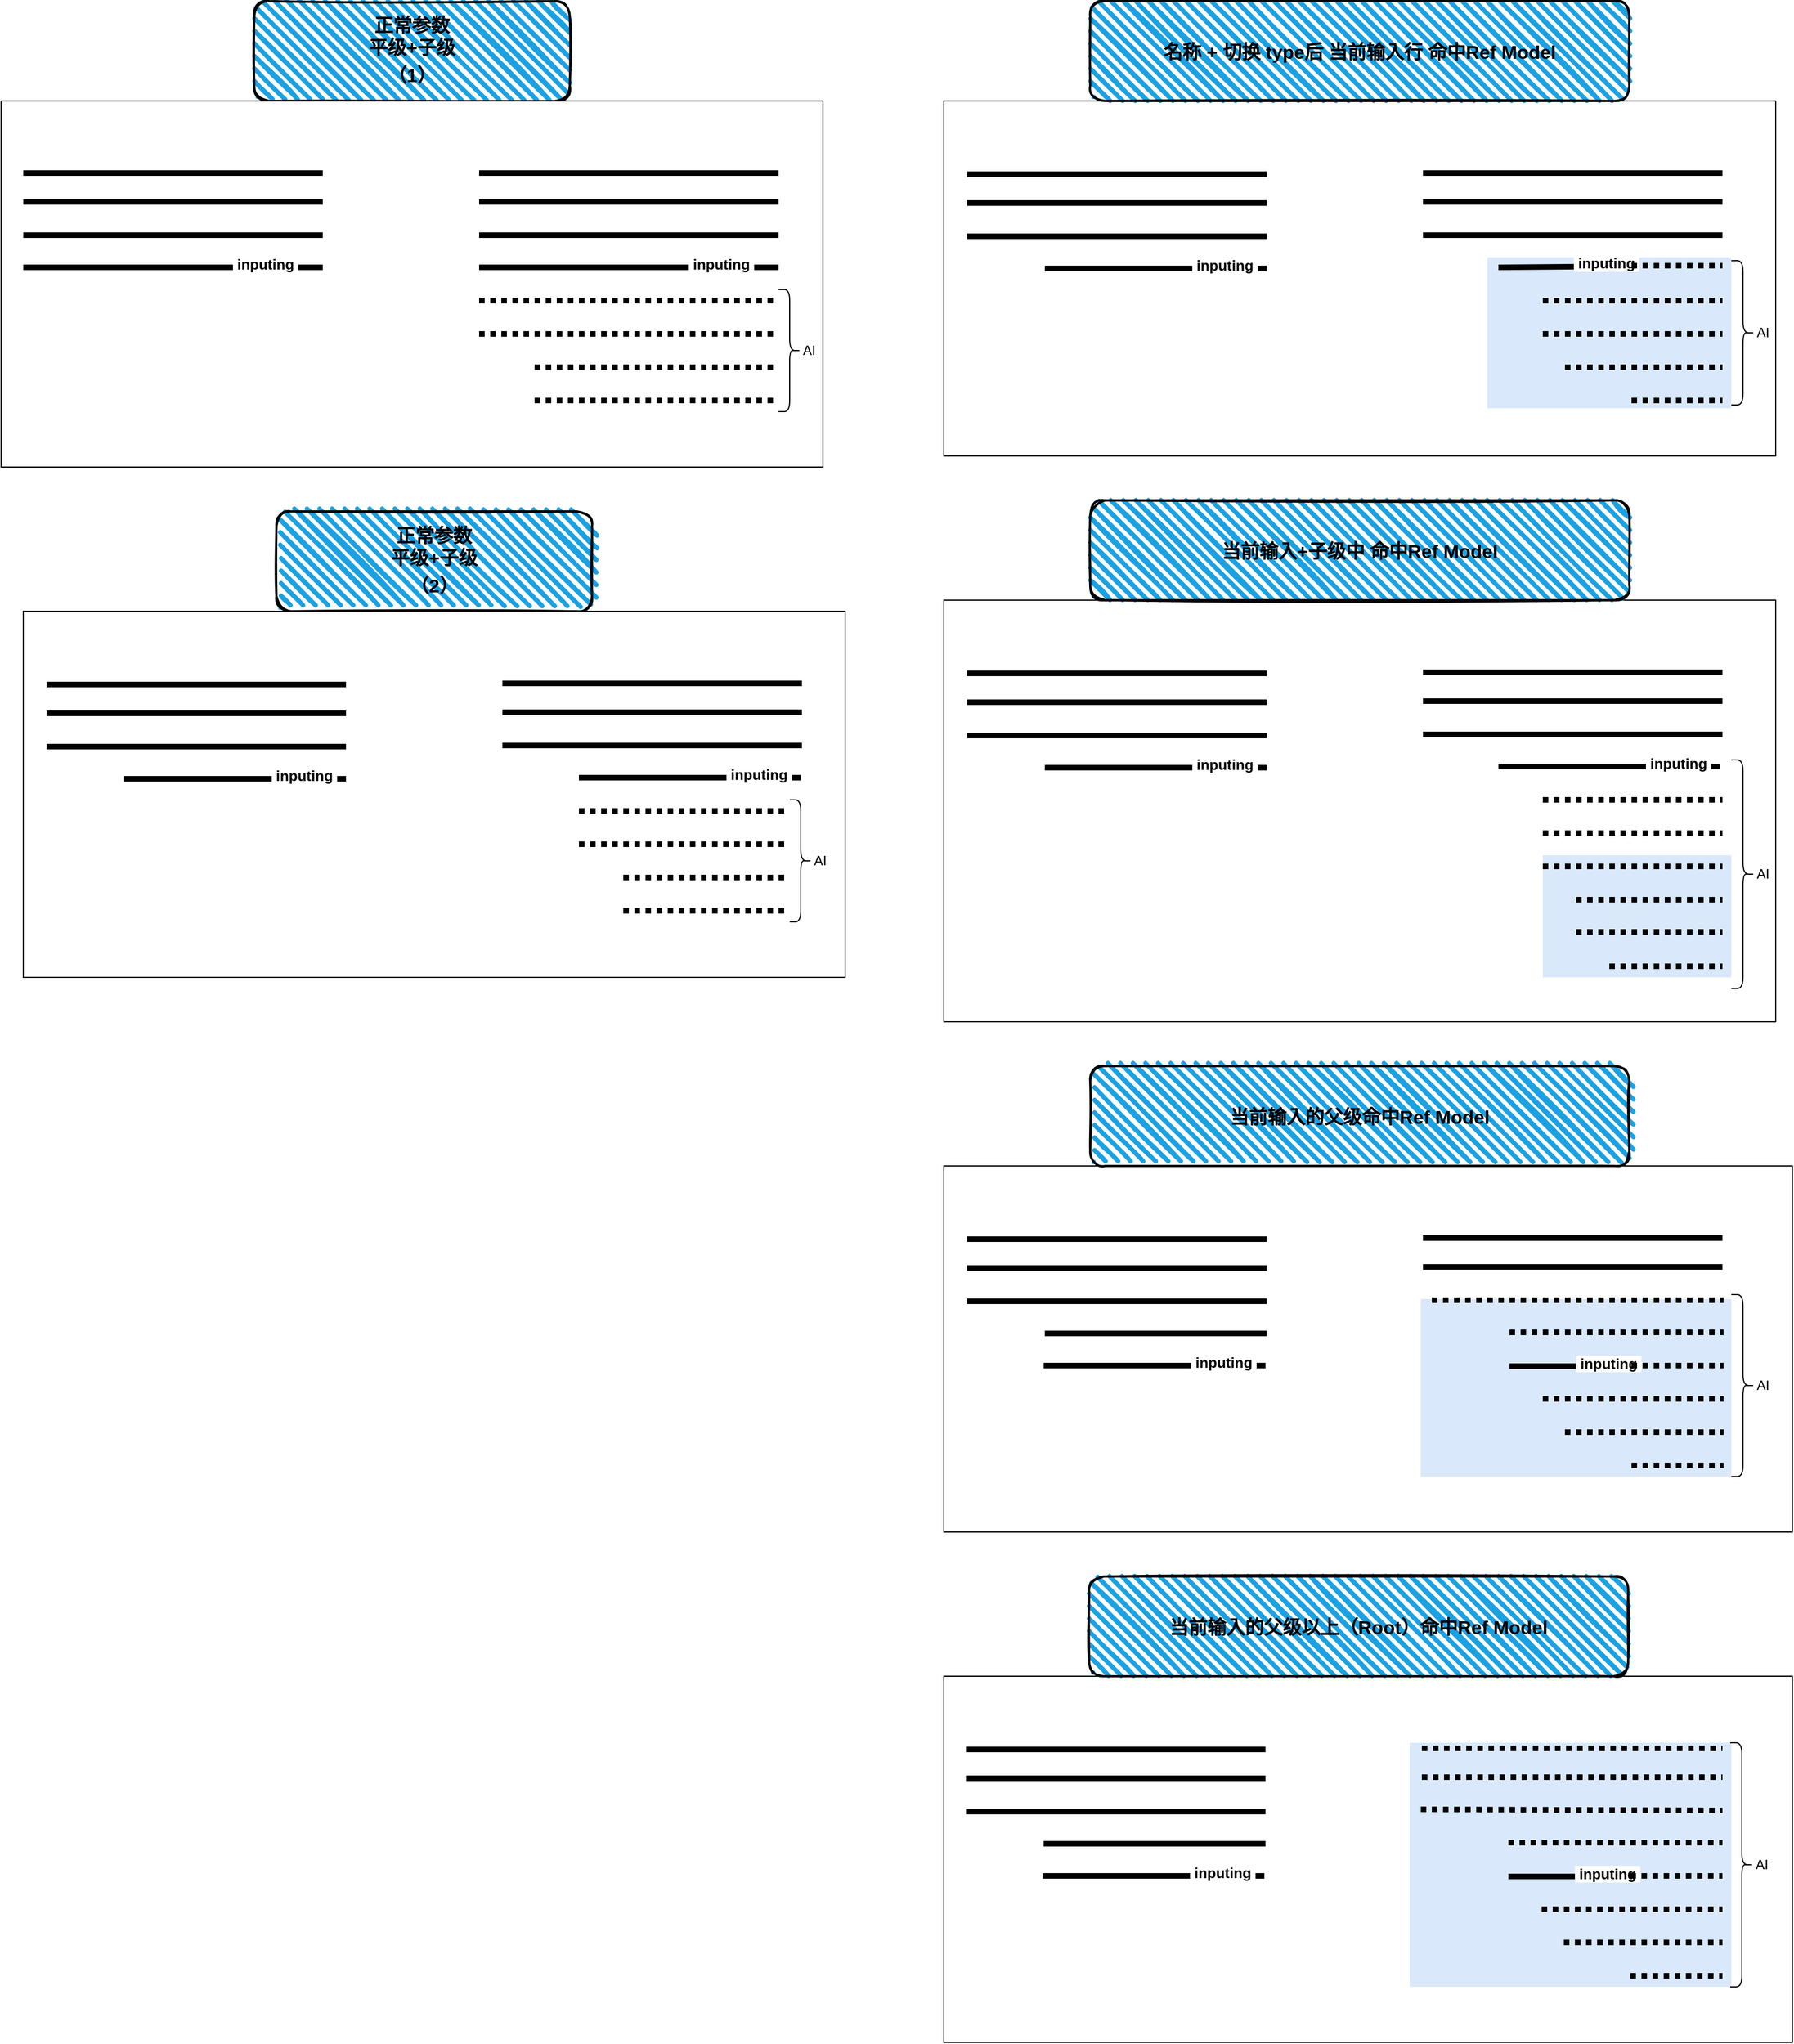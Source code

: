 <mxfile version="24.6.4" type="github">
  <diagram name="第 1 页" id="EeZ5rZGlugQ-Jx4Wtcbi">
    <mxGraphModel dx="3420" dy="1433" grid="1" gridSize="10" guides="1" tooltips="1" connect="1" arrows="1" fold="1" page="1" pageScale="1" pageWidth="827" pageHeight="1169" math="0" shadow="0">
      <root>
        <mxCell id="0" />
        <mxCell id="1" parent="0" />
        <mxCell id="GUqVhu9UTtbnG5ZzC5dU-78" value="" style="group" parent="1" vertex="1" connectable="0">
          <mxGeometry x="-690" y="540" width="741" height="420" as="geometry" />
        </mxCell>
        <mxCell id="GUqVhu9UTtbnG5ZzC5dU-77" value="&lt;font style=&quot;font-size: 17px;&quot;&gt;&lt;b&gt;&lt;font style=&quot;font-size: 17px;&quot;&gt;正常参数&lt;br&gt;平级+子级&lt;br&gt;&lt;/font&gt;&lt;/b&gt;&lt;b&gt;&lt;font style=&quot;font-size: 17px;&quot;&gt;（2）&lt;/font&gt;&lt;/b&gt;&lt;/font&gt;&lt;b&gt;&lt;font style=&quot;font-size: 20px;&quot;&gt;&lt;br&gt;&lt;/font&gt;&lt;/b&gt;" style="rounded=1;whiteSpace=wrap;html=1;strokeWidth=2;fillWeight=4;hachureGap=8;hachureAngle=45;fillColor=#1ba1e2;sketch=1;container=0;" parent="GUqVhu9UTtbnG5ZzC5dU-78" vertex="1">
          <mxGeometry x="228.25" width="284.5" height="90" as="geometry" />
        </mxCell>
        <mxCell id="GUqVhu9UTtbnG5ZzC5dU-25" value="" style="rounded=0;whiteSpace=wrap;html=1;container=0;" parent="GUqVhu9UTtbnG5ZzC5dU-78" vertex="1">
          <mxGeometry y="90" width="741" height="330" as="geometry" />
        </mxCell>
        <mxCell id="GUqVhu9UTtbnG5ZzC5dU-26" value="" style="endArrow=none;html=1;rounded=0;strokeWidth=5;" parent="GUqVhu9UTtbnG5ZzC5dU-78" edge="1">
          <mxGeometry width="50" height="50" relative="1" as="geometry">
            <mxPoint x="21" y="156" as="sourcePoint" />
            <mxPoint x="291" y="156" as="targetPoint" />
          </mxGeometry>
        </mxCell>
        <mxCell id="GUqVhu9UTtbnG5ZzC5dU-27" value="" style="endArrow=none;html=1;rounded=0;strokeWidth=5;" parent="GUqVhu9UTtbnG5ZzC5dU-78" edge="1">
          <mxGeometry width="50" height="50" relative="1" as="geometry">
            <mxPoint x="21" y="182" as="sourcePoint" />
            <mxPoint x="291" y="182" as="targetPoint" />
          </mxGeometry>
        </mxCell>
        <mxCell id="GUqVhu9UTtbnG5ZzC5dU-28" value="" style="endArrow=none;html=1;rounded=0;strokeWidth=5;" parent="GUqVhu9UTtbnG5ZzC5dU-78" edge="1">
          <mxGeometry width="50" height="50" relative="1" as="geometry">
            <mxPoint x="21" y="212" as="sourcePoint" />
            <mxPoint x="291" y="212" as="targetPoint" />
          </mxGeometry>
        </mxCell>
        <mxCell id="GUqVhu9UTtbnG5ZzC5dU-30" value="" style="endArrow=none;html=1;rounded=0;strokeWidth=5;" parent="GUqVhu9UTtbnG5ZzC5dU-78" edge="1">
          <mxGeometry width="50" height="50" relative="1" as="geometry">
            <mxPoint x="432" y="155" as="sourcePoint" />
            <mxPoint x="702" y="155" as="targetPoint" />
          </mxGeometry>
        </mxCell>
        <mxCell id="GUqVhu9UTtbnG5ZzC5dU-31" value="" style="endArrow=none;html=1;rounded=0;strokeWidth=5;" parent="GUqVhu9UTtbnG5ZzC5dU-78" edge="1">
          <mxGeometry width="50" height="50" relative="1" as="geometry">
            <mxPoint x="432" y="181" as="sourcePoint" />
            <mxPoint x="702" y="181" as="targetPoint" />
          </mxGeometry>
        </mxCell>
        <mxCell id="GUqVhu9UTtbnG5ZzC5dU-32" value="" style="endArrow=none;html=1;rounded=0;strokeWidth=5;" parent="GUqVhu9UTtbnG5ZzC5dU-78" edge="1">
          <mxGeometry width="50" height="50" relative="1" as="geometry">
            <mxPoint x="432" y="211" as="sourcePoint" />
            <mxPoint x="702" y="211" as="targetPoint" />
          </mxGeometry>
        </mxCell>
        <mxCell id="GUqVhu9UTtbnG5ZzC5dU-34" value="" style="endArrow=none;html=1;rounded=0;strokeWidth=5;dashed=1;dashPattern=1 1;" parent="GUqVhu9UTtbnG5ZzC5dU-78" edge="1">
          <mxGeometry width="50" height="50" relative="1" as="geometry">
            <mxPoint x="501" y="270" as="sourcePoint" />
            <mxPoint x="691" y="270" as="targetPoint" />
          </mxGeometry>
        </mxCell>
        <mxCell id="GUqVhu9UTtbnG5ZzC5dU-35" value="" style="endArrow=none;html=1;rounded=0;strokeWidth=5;dashed=1;dashPattern=1 1;" parent="GUqVhu9UTtbnG5ZzC5dU-78" edge="1">
          <mxGeometry width="50" height="50" relative="1" as="geometry">
            <mxPoint x="541" y="360" as="sourcePoint" />
            <mxPoint x="691" y="360" as="targetPoint" />
          </mxGeometry>
        </mxCell>
        <mxCell id="GUqVhu9UTtbnG5ZzC5dU-36" value="" style="endArrow=none;html=1;rounded=0;strokeWidth=5;dashed=1;dashPattern=1 1;" parent="GUqVhu9UTtbnG5ZzC5dU-78" edge="1">
          <mxGeometry width="50" height="50" relative="1" as="geometry">
            <mxPoint x="501" y="300" as="sourcePoint" />
            <mxPoint x="691" y="300" as="targetPoint" />
          </mxGeometry>
        </mxCell>
        <mxCell id="GUqVhu9UTtbnG5ZzC5dU-37" value="" style="endArrow=none;html=1;rounded=0;strokeWidth=5;dashed=1;dashPattern=1 1;" parent="GUqVhu9UTtbnG5ZzC5dU-78" edge="1">
          <mxGeometry width="50" height="50" relative="1" as="geometry">
            <mxPoint x="541" y="330" as="sourcePoint" />
            <mxPoint x="691" y="330" as="targetPoint" />
          </mxGeometry>
        </mxCell>
        <mxCell id="GUqVhu9UTtbnG5ZzC5dU-39" value="AI" style="shape=curlyBracket;whiteSpace=wrap;html=1;rounded=1;flipH=1;labelPosition=right;verticalLabelPosition=middle;align=left;verticalAlign=middle;container=0;" parent="GUqVhu9UTtbnG5ZzC5dU-78" vertex="1">
          <mxGeometry x="691" y="260" width="20" height="110" as="geometry" />
        </mxCell>
        <mxCell id="GUqVhu9UTtbnG5ZzC5dU-42" value="" style="endArrow=none;html=1;rounded=0;strokeWidth=5;" parent="GUqVhu9UTtbnG5ZzC5dU-78" edge="1">
          <mxGeometry width="50" height="50" relative="1" as="geometry">
            <mxPoint x="91" y="241" as="sourcePoint" />
            <mxPoint x="291" y="241" as="targetPoint" />
          </mxGeometry>
        </mxCell>
        <mxCell id="GUqVhu9UTtbnG5ZzC5dU-43" value="&lt;b&gt;&lt;font style=&quot;font-size: 13px;&quot;&gt;&amp;nbsp;inputing&amp;nbsp;&lt;/font&gt;&lt;/b&gt;" style="edgeLabel;html=1;align=center;verticalAlign=middle;resizable=0;points=[];container=0;" parent="GUqVhu9UTtbnG5ZzC5dU-42" vertex="1" connectable="0">
          <mxGeometry x="0.615" y="3" relative="1" as="geometry">
            <mxPoint as="offset" />
          </mxGeometry>
        </mxCell>
        <mxCell id="GUqVhu9UTtbnG5ZzC5dU-48" value="" style="endArrow=none;html=1;rounded=0;strokeWidth=5;" parent="GUqVhu9UTtbnG5ZzC5dU-78" edge="1">
          <mxGeometry width="50" height="50" relative="1" as="geometry">
            <mxPoint x="501" y="240" as="sourcePoint" />
            <mxPoint x="701" y="240" as="targetPoint" />
          </mxGeometry>
        </mxCell>
        <mxCell id="GUqVhu9UTtbnG5ZzC5dU-49" value="&lt;b&gt;&lt;font style=&quot;font-size: 13px;&quot;&gt;&amp;nbsp;inputing&amp;nbsp;&lt;/font&gt;&lt;/b&gt;" style="edgeLabel;html=1;align=center;verticalAlign=middle;resizable=0;points=[];container=0;" parent="GUqVhu9UTtbnG5ZzC5dU-48" vertex="1" connectable="0">
          <mxGeometry x="0.615" y="3" relative="1" as="geometry">
            <mxPoint as="offset" />
          </mxGeometry>
        </mxCell>
        <mxCell id="GUqVhu9UTtbnG5ZzC5dU-79" value="" style="group" parent="1" vertex="1" connectable="0">
          <mxGeometry x="-710" y="80" width="741" height="420" as="geometry" />
        </mxCell>
        <mxCell id="GUqVhu9UTtbnG5ZzC5dU-19" value="&lt;font style=&quot;font-size: 17px;&quot;&gt;&lt;b&gt;&lt;font style=&quot;font-size: 17px;&quot;&gt;正常参数&lt;br&gt;平级+子级&lt;br&gt;&lt;/font&gt;&lt;/b&gt;&lt;b&gt;&lt;font style=&quot;font-size: 17px;&quot;&gt;（1）&lt;/font&gt;&lt;/b&gt;&lt;/font&gt;&lt;b&gt;&lt;font style=&quot;font-size: 20px;&quot;&gt;&lt;br&gt;&lt;/font&gt;&lt;/b&gt;" style="rounded=1;whiteSpace=wrap;html=1;strokeWidth=2;fillWeight=4;hachureGap=8;hachureAngle=45;fillColor=#1ba1e2;sketch=1;container=0;" parent="GUqVhu9UTtbnG5ZzC5dU-79" vertex="1">
          <mxGeometry x="228.25" width="284.5" height="90" as="geometry" />
        </mxCell>
        <mxCell id="GUqVhu9UTtbnG5ZzC5dU-17" value="" style="rounded=0;whiteSpace=wrap;html=1;container=0;" parent="GUqVhu9UTtbnG5ZzC5dU-79" vertex="1">
          <mxGeometry y="90" width="741" height="330" as="geometry" />
        </mxCell>
        <mxCell id="GUqVhu9UTtbnG5ZzC5dU-5" value="" style="endArrow=none;html=1;rounded=0;strokeWidth=5;" parent="GUqVhu9UTtbnG5ZzC5dU-79" edge="1">
          <mxGeometry width="50" height="50" relative="1" as="geometry">
            <mxPoint x="20" y="155" as="sourcePoint" />
            <mxPoint x="290" y="155" as="targetPoint" />
          </mxGeometry>
        </mxCell>
        <mxCell id="GUqVhu9UTtbnG5ZzC5dU-6" value="" style="endArrow=none;html=1;rounded=0;strokeWidth=5;" parent="GUqVhu9UTtbnG5ZzC5dU-79" edge="1">
          <mxGeometry width="50" height="50" relative="1" as="geometry">
            <mxPoint x="20" y="181" as="sourcePoint" />
            <mxPoint x="290" y="181" as="targetPoint" />
          </mxGeometry>
        </mxCell>
        <mxCell id="GUqVhu9UTtbnG5ZzC5dU-7" value="" style="endArrow=none;html=1;rounded=0;strokeWidth=5;" parent="GUqVhu9UTtbnG5ZzC5dU-79" edge="1">
          <mxGeometry width="50" height="50" relative="1" as="geometry">
            <mxPoint x="20" y="211" as="sourcePoint" />
            <mxPoint x="290" y="211" as="targetPoint" />
          </mxGeometry>
        </mxCell>
        <mxCell id="GUqVhu9UTtbnG5ZzC5dU-8" value="" style="endArrow=none;html=1;rounded=0;strokeWidth=5;" parent="GUqVhu9UTtbnG5ZzC5dU-79" edge="1">
          <mxGeometry width="50" height="50" relative="1" as="geometry">
            <mxPoint x="20" y="240" as="sourcePoint" />
            <mxPoint x="290" y="240" as="targetPoint" />
          </mxGeometry>
        </mxCell>
        <mxCell id="GUqVhu9UTtbnG5ZzC5dU-40" value="&lt;b&gt;&lt;font style=&quot;font-size: 13px;&quot;&gt;&amp;nbsp;inputing&amp;nbsp;&lt;/font&gt;&lt;/b&gt;" style="edgeLabel;html=1;align=center;verticalAlign=middle;resizable=0;points=[];container=0;" parent="GUqVhu9UTtbnG5ZzC5dU-8" vertex="1" connectable="0">
          <mxGeometry x="0.615" y="3" relative="1" as="geometry">
            <mxPoint as="offset" />
          </mxGeometry>
        </mxCell>
        <mxCell id="GUqVhu9UTtbnG5ZzC5dU-9" value="" style="endArrow=none;html=1;rounded=0;strokeWidth=5;" parent="GUqVhu9UTtbnG5ZzC5dU-79" edge="1">
          <mxGeometry width="50" height="50" relative="1" as="geometry">
            <mxPoint x="431" y="155" as="sourcePoint" />
            <mxPoint x="701" y="155" as="targetPoint" />
          </mxGeometry>
        </mxCell>
        <mxCell id="GUqVhu9UTtbnG5ZzC5dU-10" value="" style="endArrow=none;html=1;rounded=0;strokeWidth=5;" parent="GUqVhu9UTtbnG5ZzC5dU-79" edge="1">
          <mxGeometry width="50" height="50" relative="1" as="geometry">
            <mxPoint x="431" y="181" as="sourcePoint" />
            <mxPoint x="701" y="181" as="targetPoint" />
          </mxGeometry>
        </mxCell>
        <mxCell id="GUqVhu9UTtbnG5ZzC5dU-11" value="" style="endArrow=none;html=1;rounded=0;strokeWidth=5;" parent="GUqVhu9UTtbnG5ZzC5dU-79" edge="1">
          <mxGeometry width="50" height="50" relative="1" as="geometry">
            <mxPoint x="431" y="211" as="sourcePoint" />
            <mxPoint x="701" y="211" as="targetPoint" />
          </mxGeometry>
        </mxCell>
        <mxCell id="GUqVhu9UTtbnG5ZzC5dU-13" value="" style="endArrow=none;html=1;rounded=0;strokeWidth=5;dashed=1;dashPattern=1 1;" parent="GUqVhu9UTtbnG5ZzC5dU-79" edge="1">
          <mxGeometry width="50" height="50" relative="1" as="geometry">
            <mxPoint x="431" y="270" as="sourcePoint" />
            <mxPoint x="701" y="270" as="targetPoint" />
          </mxGeometry>
        </mxCell>
        <mxCell id="GUqVhu9UTtbnG5ZzC5dU-14" value="" style="endArrow=none;html=1;rounded=0;strokeWidth=5;dashed=1;dashPattern=1 1;" parent="GUqVhu9UTtbnG5ZzC5dU-79" edge="1">
          <mxGeometry width="50" height="50" relative="1" as="geometry">
            <mxPoint x="481" y="360" as="sourcePoint" />
            <mxPoint x="701" y="360" as="targetPoint" />
          </mxGeometry>
        </mxCell>
        <mxCell id="GUqVhu9UTtbnG5ZzC5dU-15" value="" style="endArrow=none;html=1;rounded=0;strokeWidth=5;dashed=1;dashPattern=1 1;" parent="GUqVhu9UTtbnG5ZzC5dU-79" edge="1">
          <mxGeometry width="50" height="50" relative="1" as="geometry">
            <mxPoint x="431" y="300" as="sourcePoint" />
            <mxPoint x="701" y="300" as="targetPoint" />
          </mxGeometry>
        </mxCell>
        <mxCell id="GUqVhu9UTtbnG5ZzC5dU-16" value="" style="endArrow=none;html=1;rounded=0;strokeWidth=5;dashed=1;dashPattern=1 1;" parent="GUqVhu9UTtbnG5ZzC5dU-79" edge="1">
          <mxGeometry width="50" height="50" relative="1" as="geometry">
            <mxPoint x="481" y="330" as="sourcePoint" />
            <mxPoint x="701" y="330" as="targetPoint" />
          </mxGeometry>
        </mxCell>
        <mxCell id="GUqVhu9UTtbnG5ZzC5dU-21" value="AI" style="shape=curlyBracket;whiteSpace=wrap;html=1;rounded=1;flipH=1;labelPosition=right;verticalLabelPosition=middle;align=left;verticalAlign=middle;container=0;" parent="GUqVhu9UTtbnG5ZzC5dU-79" vertex="1">
          <mxGeometry x="701" y="260" width="20" height="110" as="geometry" />
        </mxCell>
        <mxCell id="GUqVhu9UTtbnG5ZzC5dU-46" value="" style="endArrow=none;html=1;rounded=0;strokeWidth=5;" parent="GUqVhu9UTtbnG5ZzC5dU-79" edge="1">
          <mxGeometry width="50" height="50" relative="1" as="geometry">
            <mxPoint x="431" y="240" as="sourcePoint" />
            <mxPoint x="701" y="240" as="targetPoint" />
          </mxGeometry>
        </mxCell>
        <mxCell id="GUqVhu9UTtbnG5ZzC5dU-47" value="&lt;b&gt;&lt;font style=&quot;font-size: 13px;&quot;&gt;&amp;nbsp;inputing&amp;nbsp;&lt;/font&gt;&lt;/b&gt;" style="edgeLabel;html=1;align=center;verticalAlign=middle;resizable=0;points=[];container=0;" parent="GUqVhu9UTtbnG5ZzC5dU-46" vertex="1" connectable="0">
          <mxGeometry x="0.615" y="3" relative="1" as="geometry">
            <mxPoint as="offset" />
          </mxGeometry>
        </mxCell>
        <mxCell id="GUqVhu9UTtbnG5ZzC5dU-116" value="" style="group" parent="1" vertex="1" connectable="0">
          <mxGeometry x="140.01" y="80" width="749.99" height="410" as="geometry" />
        </mxCell>
        <mxCell id="GUqVhu9UTtbnG5ZzC5dU-57" value="" style="rounded=0;whiteSpace=wrap;html=1;container=0;" parent="GUqVhu9UTtbnG5ZzC5dU-116" vertex="1">
          <mxGeometry y="90" width="749.99" height="320" as="geometry" />
        </mxCell>
        <mxCell id="GUqVhu9UTtbnG5ZzC5dU-114" value="" style="rounded=0;whiteSpace=wrap;html=1;dashed=1;dashPattern=8 8;strokeWidth=2;shadow=0;glass=0;fillStyle=auto;fillColor=#dae8fc;strokeColor=none;" parent="GUqVhu9UTtbnG5ZzC5dU-116" vertex="1">
          <mxGeometry x="489.99" y="231" width="220" height="136" as="geometry" />
        </mxCell>
        <mxCell id="GUqVhu9UTtbnG5ZzC5dU-58" value="" style="endArrow=none;html=1;rounded=0;strokeWidth=5;" parent="GUqVhu9UTtbnG5ZzC5dU-116" edge="1">
          <mxGeometry width="50" height="50" relative="1" as="geometry">
            <mxPoint x="20.99" y="156" as="sourcePoint" />
            <mxPoint x="290.99" y="156" as="targetPoint" />
          </mxGeometry>
        </mxCell>
        <mxCell id="GUqVhu9UTtbnG5ZzC5dU-59" value="" style="endArrow=none;html=1;rounded=0;strokeWidth=5;" parent="GUqVhu9UTtbnG5ZzC5dU-116" edge="1">
          <mxGeometry width="50" height="50" relative="1" as="geometry">
            <mxPoint x="20.99" y="182" as="sourcePoint" />
            <mxPoint x="290.99" y="182" as="targetPoint" />
          </mxGeometry>
        </mxCell>
        <mxCell id="GUqVhu9UTtbnG5ZzC5dU-60" value="" style="endArrow=none;html=1;rounded=0;strokeWidth=5;" parent="GUqVhu9UTtbnG5ZzC5dU-116" edge="1">
          <mxGeometry width="50" height="50" relative="1" as="geometry">
            <mxPoint x="20.99" y="212" as="sourcePoint" />
            <mxPoint x="290.99" y="212" as="targetPoint" />
          </mxGeometry>
        </mxCell>
        <mxCell id="GUqVhu9UTtbnG5ZzC5dU-61" value="" style="endArrow=none;html=1;rounded=0;strokeWidth=5;" parent="GUqVhu9UTtbnG5ZzC5dU-116" edge="1">
          <mxGeometry width="50" height="50" relative="1" as="geometry">
            <mxPoint x="431.99" y="155" as="sourcePoint" />
            <mxPoint x="701.99" y="155" as="targetPoint" />
          </mxGeometry>
        </mxCell>
        <mxCell id="GUqVhu9UTtbnG5ZzC5dU-62" value="" style="endArrow=none;html=1;rounded=0;strokeWidth=5;" parent="GUqVhu9UTtbnG5ZzC5dU-116" edge="1">
          <mxGeometry width="50" height="50" relative="1" as="geometry">
            <mxPoint x="431.99" y="181" as="sourcePoint" />
            <mxPoint x="701.99" y="181" as="targetPoint" />
          </mxGeometry>
        </mxCell>
        <mxCell id="GUqVhu9UTtbnG5ZzC5dU-63" value="" style="endArrow=none;html=1;rounded=0;strokeWidth=5;" parent="GUqVhu9UTtbnG5ZzC5dU-116" edge="1">
          <mxGeometry width="50" height="50" relative="1" as="geometry">
            <mxPoint x="431.99" y="211" as="sourcePoint" />
            <mxPoint x="701.99" y="211" as="targetPoint" />
          </mxGeometry>
        </mxCell>
        <mxCell id="GUqVhu9UTtbnG5ZzC5dU-64" value="" style="endArrow=none;html=1;rounded=0;strokeWidth=5;dashed=1;dashPattern=1 1;" parent="GUqVhu9UTtbnG5ZzC5dU-116" edge="1">
          <mxGeometry width="50" height="50" relative="1" as="geometry">
            <mxPoint x="539.99" y="270" as="sourcePoint" />
            <mxPoint x="701.99" y="270" as="targetPoint" />
          </mxGeometry>
        </mxCell>
        <mxCell id="GUqVhu9UTtbnG5ZzC5dU-65" value="" style="endArrow=none;html=1;rounded=0;strokeWidth=5;dashed=1;dashPattern=1 1;" parent="GUqVhu9UTtbnG5ZzC5dU-116" edge="1">
          <mxGeometry width="50" height="50" relative="1" as="geometry">
            <mxPoint x="619.99" y="360" as="sourcePoint" />
            <mxPoint x="701.99" y="360" as="targetPoint" />
          </mxGeometry>
        </mxCell>
        <mxCell id="GUqVhu9UTtbnG5ZzC5dU-66" value="" style="endArrow=none;html=1;rounded=0;strokeWidth=5;dashed=1;dashPattern=1 1;" parent="GUqVhu9UTtbnG5ZzC5dU-116" edge="1">
          <mxGeometry width="50" height="50" relative="1" as="geometry">
            <mxPoint x="539.99" y="300" as="sourcePoint" />
            <mxPoint x="701.99" y="300" as="targetPoint" />
          </mxGeometry>
        </mxCell>
        <mxCell id="GUqVhu9UTtbnG5ZzC5dU-67" value="" style="endArrow=none;html=1;rounded=0;strokeWidth=5;dashed=1;dashPattern=1 1;" parent="GUqVhu9UTtbnG5ZzC5dU-116" edge="1">
          <mxGeometry width="50" height="50" relative="1" as="geometry">
            <mxPoint x="559.99" y="330" as="sourcePoint" />
            <mxPoint x="701.99" y="330" as="targetPoint" />
          </mxGeometry>
        </mxCell>
        <mxCell id="GUqVhu9UTtbnG5ZzC5dU-69" value="" style="endArrow=none;html=1;rounded=0;strokeWidth=5;" parent="GUqVhu9UTtbnG5ZzC5dU-116" edge="1">
          <mxGeometry width="50" height="50" relative="1" as="geometry">
            <mxPoint x="90.99" y="241" as="sourcePoint" />
            <mxPoint x="290.99" y="241" as="targetPoint" />
          </mxGeometry>
        </mxCell>
        <mxCell id="GUqVhu9UTtbnG5ZzC5dU-70" value="&lt;b&gt;&lt;font style=&quot;font-size: 13px;&quot;&gt;&amp;nbsp;inputing&amp;nbsp;&lt;/font&gt;&lt;/b&gt;" style="edgeLabel;html=1;align=center;verticalAlign=middle;resizable=0;points=[];container=0;" parent="GUqVhu9UTtbnG5ZzC5dU-69" vertex="1" connectable="0">
          <mxGeometry x="0.615" y="3" relative="1" as="geometry">
            <mxPoint as="offset" />
          </mxGeometry>
        </mxCell>
        <mxCell id="GUqVhu9UTtbnG5ZzC5dU-71" value="" style="endArrow=none;html=1;rounded=0;strokeWidth=5;" parent="GUqVhu9UTtbnG5ZzC5dU-116" edge="1">
          <mxGeometry width="50" height="50" relative="1" as="geometry">
            <mxPoint x="499.99" y="240" as="sourcePoint" />
            <mxPoint x="619.99" y="239" as="targetPoint" />
          </mxGeometry>
        </mxCell>
        <mxCell id="GUqVhu9UTtbnG5ZzC5dU-72" value="&lt;b&gt;&lt;font style=&quot;font-size: 13px;&quot;&gt;&amp;nbsp;inputing&amp;nbsp;&lt;/font&gt;&lt;/b&gt;" style="edgeLabel;html=1;align=center;verticalAlign=middle;resizable=0;points=[];container=0;" parent="GUqVhu9UTtbnG5ZzC5dU-71" vertex="1" connectable="0">
          <mxGeometry x="0.615" y="3" relative="1" as="geometry">
            <mxPoint as="offset" />
          </mxGeometry>
        </mxCell>
        <mxCell id="GUqVhu9UTtbnG5ZzC5dU-81" value="" style="endArrow=none;html=1;rounded=0;strokeWidth=5;dashed=1;dashPattern=1 1;" parent="GUqVhu9UTtbnG5ZzC5dU-116" edge="1">
          <mxGeometry width="50" height="50" relative="1" as="geometry">
            <mxPoint x="619.99" y="238.5" as="sourcePoint" />
            <mxPoint x="701.99" y="238.5" as="targetPoint" />
          </mxGeometry>
        </mxCell>
        <mxCell id="GUqVhu9UTtbnG5ZzC5dU-82" value="&lt;span style=&quot;text-wrap: nowrap;&quot;&gt;&lt;font style=&quot;font-size: 17px;&quot;&gt;&lt;b&gt;名称 + 切换 type后 当前输入行 命中Ref Model&lt;/b&gt;&lt;/font&gt;&lt;/span&gt;&lt;b&gt;&lt;font style=&quot;font-size: 20px;&quot;&gt;&lt;br&gt;&lt;/font&gt;&lt;/b&gt;" style="rounded=1;whiteSpace=wrap;html=1;strokeWidth=2;fillWeight=4;hachureGap=8;hachureAngle=45;fillColor=#1ba1e2;sketch=1;container=0;" parent="GUqVhu9UTtbnG5ZzC5dU-116" vertex="1">
          <mxGeometry x="131.969" width="486.053" height="90" as="geometry" />
        </mxCell>
        <mxCell id="GUqVhu9UTtbnG5ZzC5dU-84" value="AI" style="shape=curlyBracket;whiteSpace=wrap;html=1;rounded=1;flipH=1;labelPosition=right;verticalLabelPosition=middle;align=left;verticalAlign=middle;container=0;" parent="GUqVhu9UTtbnG5ZzC5dU-116" vertex="1">
          <mxGeometry x="709.988" y="234" width="21.053" height="130" as="geometry" />
        </mxCell>
        <mxCell id="UPSfYfCzRxW8NA1D2qJu-28" value="" style="group" parent="1" vertex="1" connectable="0">
          <mxGeometry x="140" y="1500" width="765" height="420" as="geometry" />
        </mxCell>
        <mxCell id="UPSfYfCzRxW8NA1D2qJu-5" value="" style="rounded=0;whiteSpace=wrap;html=1;" parent="UPSfYfCzRxW8NA1D2qJu-28" vertex="1">
          <mxGeometry y="90" width="765" height="330" as="geometry" />
        </mxCell>
        <mxCell id="GUqVhu9UTtbnG5ZzC5dU-117" value="" style="rounded=0;whiteSpace=wrap;html=1;dashed=1;dashPattern=8 8;strokeWidth=2;shadow=0;glass=0;fillStyle=auto;fillColor=#dae8fc;strokeColor=none;" parent="UPSfYfCzRxW8NA1D2qJu-28" vertex="1">
          <mxGeometry x="420" y="150" width="290" height="220" as="geometry" />
        </mxCell>
        <mxCell id="GUqVhu9UTtbnG5ZzC5dU-118" value="" style="endArrow=none;html=1;rounded=0;strokeWidth=5;" parent="UPSfYfCzRxW8NA1D2qJu-28" edge="1">
          <mxGeometry width="50" height="50" relative="1" as="geometry">
            <mxPoint x="19.97" y="156" as="sourcePoint" />
            <mxPoint x="289.97" y="156" as="targetPoint" />
          </mxGeometry>
        </mxCell>
        <mxCell id="GUqVhu9UTtbnG5ZzC5dU-119" value="" style="endArrow=none;html=1;rounded=0;strokeWidth=5;" parent="UPSfYfCzRxW8NA1D2qJu-28" edge="1">
          <mxGeometry width="50" height="50" relative="1" as="geometry">
            <mxPoint x="19.97" y="182" as="sourcePoint" />
            <mxPoint x="289.97" y="182" as="targetPoint" />
          </mxGeometry>
        </mxCell>
        <mxCell id="GUqVhu9UTtbnG5ZzC5dU-120" value="" style="endArrow=none;html=1;rounded=0;strokeWidth=5;" parent="UPSfYfCzRxW8NA1D2qJu-28" edge="1">
          <mxGeometry width="50" height="50" relative="1" as="geometry">
            <mxPoint x="19.97" y="212" as="sourcePoint" />
            <mxPoint x="289.97" y="212" as="targetPoint" />
          </mxGeometry>
        </mxCell>
        <mxCell id="GUqVhu9UTtbnG5ZzC5dU-121" value="" style="endArrow=none;html=1;rounded=0;strokeWidth=5;dashed=1;dashPattern=1 1;" parent="UPSfYfCzRxW8NA1D2qJu-28" edge="1">
          <mxGeometry width="50" height="50" relative="1" as="geometry">
            <mxPoint x="430.97" y="155" as="sourcePoint" />
            <mxPoint x="702" y="155" as="targetPoint" />
          </mxGeometry>
        </mxCell>
        <mxCell id="GUqVhu9UTtbnG5ZzC5dU-122" value="" style="endArrow=none;html=1;rounded=0;strokeWidth=5;dashed=1;dashPattern=1 1;" parent="UPSfYfCzRxW8NA1D2qJu-28" edge="1">
          <mxGeometry width="50" height="50" relative="1" as="geometry">
            <mxPoint x="430.97" y="181" as="sourcePoint" />
            <mxPoint x="702" y="181" as="targetPoint" />
          </mxGeometry>
        </mxCell>
        <mxCell id="GUqVhu9UTtbnG5ZzC5dU-123" value="" style="endArrow=none;html=1;rounded=0;strokeWidth=5;dashed=1;dashPattern=1 1;labelBorderColor=none;" parent="UPSfYfCzRxW8NA1D2qJu-28" edge="1">
          <mxGeometry width="50" height="50" relative="1" as="geometry">
            <mxPoint x="430" y="210" as="sourcePoint" />
            <mxPoint x="702" y="211" as="targetPoint" />
          </mxGeometry>
        </mxCell>
        <mxCell id="GUqVhu9UTtbnG5ZzC5dU-124" value="" style="endArrow=none;html=1;rounded=0;strokeWidth=5;dashed=1;dashPattern=1 1;labelBorderColor=none;" parent="UPSfYfCzRxW8NA1D2qJu-28" edge="1">
          <mxGeometry width="50" height="50" relative="1" as="geometry">
            <mxPoint x="508.98" y="240" as="sourcePoint" />
            <mxPoint x="702" y="240" as="targetPoint" />
          </mxGeometry>
        </mxCell>
        <mxCell id="GUqVhu9UTtbnG5ZzC5dU-125" value="" style="endArrow=none;html=1;rounded=0;strokeWidth=5;dashed=1;dashPattern=1 1;labelBorderColor=none;" parent="UPSfYfCzRxW8NA1D2qJu-28" edge="1">
          <mxGeometry width="50" height="50" relative="1" as="geometry">
            <mxPoint x="618.97" y="360" as="sourcePoint" />
            <mxPoint x="702" y="360" as="targetPoint" />
          </mxGeometry>
        </mxCell>
        <mxCell id="GUqVhu9UTtbnG5ZzC5dU-126" value="" style="endArrow=none;html=1;rounded=0;strokeWidth=5;dashed=1;dashPattern=1 1;labelBorderColor=none;" parent="UPSfYfCzRxW8NA1D2qJu-28" edge="1">
          <mxGeometry width="50" height="50" relative="1" as="geometry">
            <mxPoint x="538.97" y="300" as="sourcePoint" />
            <mxPoint x="702" y="300" as="targetPoint" />
          </mxGeometry>
        </mxCell>
        <mxCell id="GUqVhu9UTtbnG5ZzC5dU-127" value="" style="endArrow=none;html=1;rounded=0;strokeWidth=5;dashed=1;dashPattern=1 1;labelBorderColor=none;" parent="UPSfYfCzRxW8NA1D2qJu-28" edge="1">
          <mxGeometry width="50" height="50" relative="1" as="geometry">
            <mxPoint x="558.97" y="330" as="sourcePoint" />
            <mxPoint x="702" y="330" as="targetPoint" />
          </mxGeometry>
        </mxCell>
        <mxCell id="GUqVhu9UTtbnG5ZzC5dU-128" value="" style="endArrow=none;html=1;rounded=0;strokeWidth=5;" parent="UPSfYfCzRxW8NA1D2qJu-28" edge="1">
          <mxGeometry width="50" height="50" relative="1" as="geometry">
            <mxPoint x="89.97" y="241" as="sourcePoint" />
            <mxPoint x="289.97" y="241" as="targetPoint" />
          </mxGeometry>
        </mxCell>
        <mxCell id="GUqVhu9UTtbnG5ZzC5dU-129" value="" style="endArrow=none;html=1;rounded=0;strokeWidth=5;labelBorderColor=none;" parent="UPSfYfCzRxW8NA1D2qJu-28" edge="1">
          <mxGeometry width="50" height="50" relative="1" as="geometry">
            <mxPoint x="508.98" y="270.5" as="sourcePoint" />
            <mxPoint x="618.97" y="270.5" as="targetPoint" />
          </mxGeometry>
        </mxCell>
        <mxCell id="GUqVhu9UTtbnG5ZzC5dU-130" value="&lt;b&gt;&lt;font style=&quot;font-size: 13px;&quot;&gt;&amp;nbsp;inputing&amp;nbsp;&lt;/font&gt;&lt;/b&gt;" style="edgeLabel;html=1;align=center;verticalAlign=middle;resizable=0;points=[];container=0;labelBorderColor=none;" parent="GUqVhu9UTtbnG5ZzC5dU-129" vertex="1" connectable="0">
          <mxGeometry x="0.615" y="3" relative="1" as="geometry">
            <mxPoint as="offset" />
          </mxGeometry>
        </mxCell>
        <mxCell id="GUqVhu9UTtbnG5ZzC5dU-131" value="" style="endArrow=none;html=1;rounded=0;strokeWidth=5;dashed=1;dashPattern=1 1;labelBorderColor=none;" parent="UPSfYfCzRxW8NA1D2qJu-28" edge="1">
          <mxGeometry width="50" height="50" relative="1" as="geometry">
            <mxPoint x="618.97" y="270" as="sourcePoint" />
            <mxPoint x="701.98" y="270" as="targetPoint" />
          </mxGeometry>
        </mxCell>
        <mxCell id="GUqVhu9UTtbnG5ZzC5dU-132" value="&lt;span style=&quot;text-wrap: nowrap;&quot;&gt;&lt;font style=&quot;font-size: 17px;&quot;&gt;&lt;b&gt;当前输入的父级以上（Root）命中Ref Model&lt;/b&gt;&lt;/font&gt;&lt;/span&gt;&lt;b&gt;&lt;font style=&quot;font-size: 20px;&quot;&gt;&lt;br&gt;&lt;/font&gt;&lt;/b&gt;" style="rounded=1;whiteSpace=wrap;html=1;strokeWidth=2;fillWeight=4;hachureGap=8;hachureAngle=45;fillColor=#1ba1e2;sketch=1;container=0;" parent="UPSfYfCzRxW8NA1D2qJu-28" vertex="1">
          <mxGeometry x="130.949" width="486.053" height="90" as="geometry" />
        </mxCell>
        <mxCell id="GUqVhu9UTtbnG5ZzC5dU-133" value="AI" style="shape=curlyBracket;whiteSpace=wrap;html=1;rounded=1;flipH=1;labelPosition=right;verticalLabelPosition=middle;align=left;verticalAlign=middle;container=0;" parent="UPSfYfCzRxW8NA1D2qJu-28" vertex="1">
          <mxGeometry x="708.98" y="150" width="21.05" height="220" as="geometry" />
        </mxCell>
        <mxCell id="GUqVhu9UTtbnG5ZzC5dU-134" value="" style="endArrow=none;html=1;rounded=0;strokeWidth=5;" parent="UPSfYfCzRxW8NA1D2qJu-28" edge="1">
          <mxGeometry width="50" height="50" relative="1" as="geometry">
            <mxPoint x="88.98" y="270" as="sourcePoint" />
            <mxPoint x="288.98" y="270" as="targetPoint" />
          </mxGeometry>
        </mxCell>
        <mxCell id="GUqVhu9UTtbnG5ZzC5dU-135" value="&lt;b&gt;&lt;font style=&quot;font-size: 13px;&quot;&gt;&amp;nbsp;inputing&amp;nbsp;&lt;/font&gt;&lt;/b&gt;" style="edgeLabel;html=1;align=center;verticalAlign=middle;resizable=0;points=[];container=0;" parent="GUqVhu9UTtbnG5ZzC5dU-134" vertex="1" connectable="0">
          <mxGeometry x="0.615" y="3" relative="1" as="geometry">
            <mxPoint as="offset" />
          </mxGeometry>
        </mxCell>
        <mxCell id="UPSfYfCzRxW8NA1D2qJu-29" value="" style="group" parent="1" vertex="1" connectable="0">
          <mxGeometry x="140" y="1040" width="765" height="420" as="geometry" />
        </mxCell>
        <mxCell id="UPSfYfCzRxW8NA1D2qJu-4" value="" style="rounded=0;whiteSpace=wrap;html=1;" parent="UPSfYfCzRxW8NA1D2qJu-29" vertex="1">
          <mxGeometry y="90" width="765" height="330" as="geometry" />
        </mxCell>
        <mxCell id="GUqVhu9UTtbnG5ZzC5dU-112" value="" style="rounded=0;whiteSpace=wrap;html=1;dashed=1;dashPattern=8 8;strokeWidth=2;shadow=0;glass=0;fillStyle=auto;fillColor=#dae8fc;strokeColor=none;" parent="UPSfYfCzRxW8NA1D2qJu-29" vertex="1">
          <mxGeometry x="429.99" y="210" width="280" height="160" as="geometry" />
        </mxCell>
        <mxCell id="GUqVhu9UTtbnG5ZzC5dU-88" value="" style="endArrow=none;html=1;rounded=0;strokeWidth=5;" parent="UPSfYfCzRxW8NA1D2qJu-29" edge="1">
          <mxGeometry width="50" height="50" relative="1" as="geometry">
            <mxPoint x="20.98" y="156" as="sourcePoint" />
            <mxPoint x="290.98" y="156" as="targetPoint" />
          </mxGeometry>
        </mxCell>
        <mxCell id="GUqVhu9UTtbnG5ZzC5dU-89" value="" style="endArrow=none;html=1;rounded=0;strokeWidth=5;" parent="UPSfYfCzRxW8NA1D2qJu-29" edge="1">
          <mxGeometry width="50" height="50" relative="1" as="geometry">
            <mxPoint x="20.98" y="182" as="sourcePoint" />
            <mxPoint x="290.98" y="182" as="targetPoint" />
          </mxGeometry>
        </mxCell>
        <mxCell id="GUqVhu9UTtbnG5ZzC5dU-90" value="" style="endArrow=none;html=1;rounded=0;strokeWidth=5;" parent="UPSfYfCzRxW8NA1D2qJu-29" edge="1">
          <mxGeometry width="50" height="50" relative="1" as="geometry">
            <mxPoint x="20.98" y="212" as="sourcePoint" />
            <mxPoint x="290.98" y="212" as="targetPoint" />
          </mxGeometry>
        </mxCell>
        <mxCell id="GUqVhu9UTtbnG5ZzC5dU-91" value="" style="endArrow=none;html=1;rounded=0;strokeWidth=5;" parent="UPSfYfCzRxW8NA1D2qJu-29" edge="1">
          <mxGeometry width="50" height="50" relative="1" as="geometry">
            <mxPoint x="431.98" y="155" as="sourcePoint" />
            <mxPoint x="701.98" y="155" as="targetPoint" />
          </mxGeometry>
        </mxCell>
        <mxCell id="GUqVhu9UTtbnG5ZzC5dU-92" value="" style="endArrow=none;html=1;rounded=0;strokeWidth=5;" parent="UPSfYfCzRxW8NA1D2qJu-29" edge="1">
          <mxGeometry width="50" height="50" relative="1" as="geometry">
            <mxPoint x="431.98" y="181" as="sourcePoint" />
            <mxPoint x="701.98" y="181" as="targetPoint" />
          </mxGeometry>
        </mxCell>
        <mxCell id="GUqVhu9UTtbnG5ZzC5dU-93" value="" style="endArrow=none;html=1;rounded=0;strokeWidth=5;dashed=1;dashPattern=1 1;labelBorderColor=none;" parent="UPSfYfCzRxW8NA1D2qJu-29" edge="1">
          <mxGeometry width="50" height="50" relative="1" as="geometry">
            <mxPoint x="439.98" y="211" as="sourcePoint" />
            <mxPoint x="702.99" y="211" as="targetPoint" />
          </mxGeometry>
        </mxCell>
        <mxCell id="GUqVhu9UTtbnG5ZzC5dU-94" value="" style="endArrow=none;html=1;rounded=0;strokeWidth=5;dashed=1;dashPattern=1 1;labelBorderColor=none;" parent="UPSfYfCzRxW8NA1D2qJu-29" edge="1">
          <mxGeometry width="50" height="50" relative="1" as="geometry">
            <mxPoint x="509.99" y="240" as="sourcePoint" />
            <mxPoint x="702.99" y="240" as="targetPoint" />
          </mxGeometry>
        </mxCell>
        <mxCell id="GUqVhu9UTtbnG5ZzC5dU-95" value="" style="endArrow=none;html=1;rounded=0;strokeWidth=5;dashed=1;dashPattern=1 1;labelBorderColor=none;" parent="UPSfYfCzRxW8NA1D2qJu-29" edge="1">
          <mxGeometry width="50" height="50" relative="1" as="geometry">
            <mxPoint x="619.98" y="360" as="sourcePoint" />
            <mxPoint x="702.99" y="360" as="targetPoint" />
          </mxGeometry>
        </mxCell>
        <mxCell id="GUqVhu9UTtbnG5ZzC5dU-96" value="" style="endArrow=none;html=1;rounded=0;strokeWidth=5;dashed=1;dashPattern=1 1;labelBorderColor=none;" parent="UPSfYfCzRxW8NA1D2qJu-29" edge="1">
          <mxGeometry width="50" height="50" relative="1" as="geometry">
            <mxPoint x="539.98" y="300" as="sourcePoint" />
            <mxPoint x="702.99" y="300" as="targetPoint" />
          </mxGeometry>
        </mxCell>
        <mxCell id="GUqVhu9UTtbnG5ZzC5dU-97" value="" style="endArrow=none;html=1;rounded=0;strokeWidth=5;dashed=1;dashPattern=1 1;labelBorderColor=none;" parent="UPSfYfCzRxW8NA1D2qJu-29" edge="1">
          <mxGeometry width="50" height="50" relative="1" as="geometry">
            <mxPoint x="559.98" y="330" as="sourcePoint" />
            <mxPoint x="702.99" y="330" as="targetPoint" />
          </mxGeometry>
        </mxCell>
        <mxCell id="GUqVhu9UTtbnG5ZzC5dU-98" value="" style="endArrow=none;html=1;rounded=0;strokeWidth=5;" parent="UPSfYfCzRxW8NA1D2qJu-29" edge="1">
          <mxGeometry width="50" height="50" relative="1" as="geometry">
            <mxPoint x="90.98" y="241" as="sourcePoint" />
            <mxPoint x="290.98" y="241" as="targetPoint" />
          </mxGeometry>
        </mxCell>
        <mxCell id="GUqVhu9UTtbnG5ZzC5dU-100" value="" style="endArrow=none;html=1;rounded=0;strokeWidth=5;labelBorderColor=none;" parent="UPSfYfCzRxW8NA1D2qJu-29" edge="1">
          <mxGeometry width="50" height="50" relative="1" as="geometry">
            <mxPoint x="509.99" y="270.5" as="sourcePoint" />
            <mxPoint x="619.98" y="270.5" as="targetPoint" />
          </mxGeometry>
        </mxCell>
        <mxCell id="GUqVhu9UTtbnG5ZzC5dU-101" value="&lt;b&gt;&lt;font style=&quot;font-size: 13px;&quot;&gt;&amp;nbsp;inputing&amp;nbsp;&lt;/font&gt;&lt;/b&gt;" style="edgeLabel;html=1;align=center;verticalAlign=middle;resizable=0;points=[];container=0;labelBorderColor=none;" parent="GUqVhu9UTtbnG5ZzC5dU-100" vertex="1" connectable="0">
          <mxGeometry x="0.615" y="3" relative="1" as="geometry">
            <mxPoint as="offset" />
          </mxGeometry>
        </mxCell>
        <mxCell id="GUqVhu9UTtbnG5ZzC5dU-102" value="" style="endArrow=none;html=1;rounded=0;strokeWidth=5;dashed=1;dashPattern=1 1;labelBorderColor=none;" parent="UPSfYfCzRxW8NA1D2qJu-29" edge="1">
          <mxGeometry width="50" height="50" relative="1" as="geometry">
            <mxPoint x="619.98" y="270" as="sourcePoint" />
            <mxPoint x="702.99" y="270" as="targetPoint" />
          </mxGeometry>
        </mxCell>
        <mxCell id="GUqVhu9UTtbnG5ZzC5dU-103" value="&lt;span style=&quot;text-wrap: nowrap;&quot;&gt;&lt;font style=&quot;font-size: 17px;&quot;&gt;&lt;b&gt;当前输入的父级命中Ref Model&lt;/b&gt;&lt;/font&gt;&lt;/span&gt;&lt;b&gt;&lt;font style=&quot;font-size: 20px;&quot;&gt;&lt;br&gt;&lt;/font&gt;&lt;/b&gt;" style="rounded=1;whiteSpace=wrap;html=1;strokeWidth=2;fillWeight=4;hachureGap=8;hachureAngle=45;fillColor=#1ba1e2;sketch=1;container=0;" parent="UPSfYfCzRxW8NA1D2qJu-29" vertex="1">
          <mxGeometry x="131.959" width="486.053" height="90" as="geometry" />
        </mxCell>
        <mxCell id="GUqVhu9UTtbnG5ZzC5dU-104" value="AI" style="shape=curlyBracket;whiteSpace=wrap;html=1;rounded=1;flipH=1;labelPosition=right;verticalLabelPosition=middle;align=left;verticalAlign=middle;container=0;" parent="UPSfYfCzRxW8NA1D2qJu-29" vertex="1">
          <mxGeometry x="709.99" y="206" width="21.05" height="164" as="geometry" />
        </mxCell>
        <mxCell id="GUqVhu9UTtbnG5ZzC5dU-105" value="" style="endArrow=none;html=1;rounded=0;strokeWidth=5;" parent="UPSfYfCzRxW8NA1D2qJu-29" edge="1">
          <mxGeometry width="50" height="50" relative="1" as="geometry">
            <mxPoint x="89.99" y="270" as="sourcePoint" />
            <mxPoint x="289.99" y="270" as="targetPoint" />
          </mxGeometry>
        </mxCell>
        <mxCell id="GUqVhu9UTtbnG5ZzC5dU-106" value="&lt;b&gt;&lt;font style=&quot;font-size: 13px;&quot;&gt;&amp;nbsp;inputing&amp;nbsp;&lt;/font&gt;&lt;/b&gt;" style="edgeLabel;html=1;align=center;verticalAlign=middle;resizable=0;points=[];container=0;" parent="GUqVhu9UTtbnG5ZzC5dU-105" vertex="1" connectable="0">
          <mxGeometry x="0.615" y="3" relative="1" as="geometry">
            <mxPoint as="offset" />
          </mxGeometry>
        </mxCell>
        <mxCell id="LmVzyEUJtoNKPDJWEyD--1" value="" style="group" vertex="1" connectable="0" parent="1">
          <mxGeometry x="140.01" y="530" width="750" height="470" as="geometry" />
        </mxCell>
        <mxCell id="UPSfYfCzRxW8NA1D2qJu-7" value="" style="rounded=0;whiteSpace=wrap;html=1;container=0;" parent="LmVzyEUJtoNKPDJWEyD--1" vertex="1">
          <mxGeometry y="90" width="750" height="380" as="geometry" />
        </mxCell>
        <mxCell id="UPSfYfCzRxW8NA1D2qJu-8" value="" style="rounded=0;whiteSpace=wrap;html=1;dashed=1;dashPattern=8 8;strokeWidth=2;shadow=0;glass=0;fillStyle=auto;fillColor=#dae8fc;strokeColor=none;" parent="LmVzyEUJtoNKPDJWEyD--1" vertex="1">
          <mxGeometry x="540" y="320" width="170" height="110" as="geometry" />
        </mxCell>
        <mxCell id="UPSfYfCzRxW8NA1D2qJu-9" value="" style="endArrow=none;html=1;rounded=0;strokeWidth=5;" parent="LmVzyEUJtoNKPDJWEyD--1" edge="1">
          <mxGeometry width="50" height="50" relative="1" as="geometry">
            <mxPoint x="20.99" y="156" as="sourcePoint" />
            <mxPoint x="290.99" y="156" as="targetPoint" />
          </mxGeometry>
        </mxCell>
        <mxCell id="UPSfYfCzRxW8NA1D2qJu-10" value="" style="endArrow=none;html=1;rounded=0;strokeWidth=5;" parent="LmVzyEUJtoNKPDJWEyD--1" edge="1">
          <mxGeometry width="50" height="50" relative="1" as="geometry">
            <mxPoint x="20.99" y="182" as="sourcePoint" />
            <mxPoint x="290.99" y="182" as="targetPoint" />
          </mxGeometry>
        </mxCell>
        <mxCell id="UPSfYfCzRxW8NA1D2qJu-11" value="" style="endArrow=none;html=1;rounded=0;strokeWidth=5;" parent="LmVzyEUJtoNKPDJWEyD--1" edge="1">
          <mxGeometry width="50" height="50" relative="1" as="geometry">
            <mxPoint x="20.99" y="212" as="sourcePoint" />
            <mxPoint x="290.99" y="212" as="targetPoint" />
          </mxGeometry>
        </mxCell>
        <mxCell id="UPSfYfCzRxW8NA1D2qJu-12" value="" style="endArrow=none;html=1;rounded=0;strokeWidth=5;" parent="LmVzyEUJtoNKPDJWEyD--1" edge="1">
          <mxGeometry width="50" height="50" relative="1" as="geometry">
            <mxPoint x="431.99" y="155" as="sourcePoint" />
            <mxPoint x="701.99" y="155" as="targetPoint" />
          </mxGeometry>
        </mxCell>
        <mxCell id="UPSfYfCzRxW8NA1D2qJu-13" value="" style="endArrow=none;html=1;rounded=0;strokeWidth=5;" parent="LmVzyEUJtoNKPDJWEyD--1" edge="1">
          <mxGeometry width="50" height="50" relative="1" as="geometry">
            <mxPoint x="431.99" y="181" as="sourcePoint" />
            <mxPoint x="701.99" y="181" as="targetPoint" />
          </mxGeometry>
        </mxCell>
        <mxCell id="UPSfYfCzRxW8NA1D2qJu-14" value="" style="endArrow=none;html=1;rounded=0;strokeWidth=5;" parent="LmVzyEUJtoNKPDJWEyD--1" edge="1">
          <mxGeometry width="50" height="50" relative="1" as="geometry">
            <mxPoint x="431.99" y="211" as="sourcePoint" />
            <mxPoint x="701.99" y="211" as="targetPoint" />
          </mxGeometry>
        </mxCell>
        <mxCell id="UPSfYfCzRxW8NA1D2qJu-15" value="" style="endArrow=none;html=1;rounded=0;strokeWidth=5;dashed=1;dashPattern=1 1;" parent="LmVzyEUJtoNKPDJWEyD--1" edge="1">
          <mxGeometry width="50" height="50" relative="1" as="geometry">
            <mxPoint x="539.99" y="270" as="sourcePoint" />
            <mxPoint x="701.99" y="270" as="targetPoint" />
          </mxGeometry>
        </mxCell>
        <mxCell id="UPSfYfCzRxW8NA1D2qJu-16" value="" style="endArrow=none;html=1;rounded=0;strokeWidth=5;dashed=1;dashPattern=1 1;" parent="LmVzyEUJtoNKPDJWEyD--1" edge="1">
          <mxGeometry width="50" height="50" relative="1" as="geometry">
            <mxPoint x="570" y="360" as="sourcePoint" />
            <mxPoint x="701.99" y="360" as="targetPoint" />
          </mxGeometry>
        </mxCell>
        <mxCell id="UPSfYfCzRxW8NA1D2qJu-17" value="" style="endArrow=none;html=1;rounded=0;strokeWidth=5;dashed=1;dashPattern=1 1;" parent="LmVzyEUJtoNKPDJWEyD--1" edge="1">
          <mxGeometry width="50" height="50" relative="1" as="geometry">
            <mxPoint x="539.99" y="300" as="sourcePoint" />
            <mxPoint x="701.99" y="300" as="targetPoint" />
          </mxGeometry>
        </mxCell>
        <mxCell id="UPSfYfCzRxW8NA1D2qJu-18" value="" style="endArrow=none;html=1;rounded=0;strokeWidth=5;dashed=1;dashPattern=1 1;" parent="LmVzyEUJtoNKPDJWEyD--1" edge="1">
          <mxGeometry width="50" height="50" relative="1" as="geometry">
            <mxPoint x="540" y="330" as="sourcePoint" />
            <mxPoint x="701.99" y="330" as="targetPoint" />
          </mxGeometry>
        </mxCell>
        <mxCell id="UPSfYfCzRxW8NA1D2qJu-19" value="" style="endArrow=none;html=1;rounded=0;strokeWidth=5;" parent="LmVzyEUJtoNKPDJWEyD--1" edge="1">
          <mxGeometry width="50" height="50" relative="1" as="geometry">
            <mxPoint x="90.99" y="241" as="sourcePoint" />
            <mxPoint x="290.99" y="241" as="targetPoint" />
          </mxGeometry>
        </mxCell>
        <mxCell id="UPSfYfCzRxW8NA1D2qJu-20" value="&lt;b&gt;&lt;font style=&quot;font-size: 13px;&quot;&gt;&amp;nbsp;inputing&amp;nbsp;&lt;/font&gt;&lt;/b&gt;" style="edgeLabel;html=1;align=center;verticalAlign=middle;resizable=0;points=[];container=0;" parent="UPSfYfCzRxW8NA1D2qJu-19" vertex="1" connectable="0">
          <mxGeometry x="0.615" y="3" relative="1" as="geometry">
            <mxPoint as="offset" />
          </mxGeometry>
        </mxCell>
        <mxCell id="UPSfYfCzRxW8NA1D2qJu-21" value="" style="endArrow=none;html=1;rounded=0;strokeWidth=5;" parent="LmVzyEUJtoNKPDJWEyD--1" edge="1">
          <mxGeometry width="50" height="50" relative="1" as="geometry">
            <mxPoint x="499.99" y="240" as="sourcePoint" />
            <mxPoint x="700" y="240" as="targetPoint" />
          </mxGeometry>
        </mxCell>
        <mxCell id="UPSfYfCzRxW8NA1D2qJu-22" value="&lt;b&gt;&lt;font style=&quot;font-size: 13px;&quot;&gt;&amp;nbsp;inputing&amp;nbsp;&lt;/font&gt;&lt;/b&gt;" style="edgeLabel;html=1;align=center;verticalAlign=middle;resizable=0;points=[];container=0;" parent="UPSfYfCzRxW8NA1D2qJu-21" vertex="1" connectable="0">
          <mxGeometry x="0.615" y="3" relative="1" as="geometry">
            <mxPoint as="offset" />
          </mxGeometry>
        </mxCell>
        <mxCell id="UPSfYfCzRxW8NA1D2qJu-24" value="&lt;span style=&quot;text-wrap: nowrap;&quot;&gt;&lt;font style=&quot;font-size: 17px;&quot;&gt;&lt;b&gt;当前输入+子级中 命中Ref Model&lt;/b&gt;&lt;/font&gt;&lt;/span&gt;&lt;b&gt;&lt;font style=&quot;font-size: 20px;&quot;&gt;&lt;br&gt;&lt;/font&gt;&lt;/b&gt;" style="rounded=1;whiteSpace=wrap;html=1;strokeWidth=2;fillWeight=4;hachureGap=8;hachureAngle=45;fillColor=#1ba1e2;sketch=1;container=0;" parent="LmVzyEUJtoNKPDJWEyD--1" vertex="1">
          <mxGeometry x="131.969" width="486.053" height="90" as="geometry" />
        </mxCell>
        <mxCell id="UPSfYfCzRxW8NA1D2qJu-25" value="AI" style="shape=curlyBracket;whiteSpace=wrap;html=1;rounded=1;flipH=1;labelPosition=right;verticalLabelPosition=middle;align=left;verticalAlign=middle;container=0;" parent="LmVzyEUJtoNKPDJWEyD--1" vertex="1">
          <mxGeometry x="709.99" y="234" width="21.05" height="206" as="geometry" />
        </mxCell>
        <mxCell id="UPSfYfCzRxW8NA1D2qJu-26" value="" style="endArrow=none;html=1;rounded=0;strokeWidth=5;dashed=1;dashPattern=1 1;" parent="LmVzyEUJtoNKPDJWEyD--1" edge="1">
          <mxGeometry width="50" height="50" relative="1" as="geometry">
            <mxPoint x="570" y="389" as="sourcePoint" />
            <mxPoint x="701.99" y="389" as="targetPoint" />
          </mxGeometry>
        </mxCell>
        <mxCell id="UPSfYfCzRxW8NA1D2qJu-27" value="" style="endArrow=none;html=1;rounded=0;strokeWidth=5;dashed=1;dashPattern=1 1;" parent="LmVzyEUJtoNKPDJWEyD--1" edge="1">
          <mxGeometry width="50" height="50" relative="1" as="geometry">
            <mxPoint x="600" y="420" as="sourcePoint" />
            <mxPoint x="701.99" y="420" as="targetPoint" />
          </mxGeometry>
        </mxCell>
      </root>
    </mxGraphModel>
  </diagram>
</mxfile>

